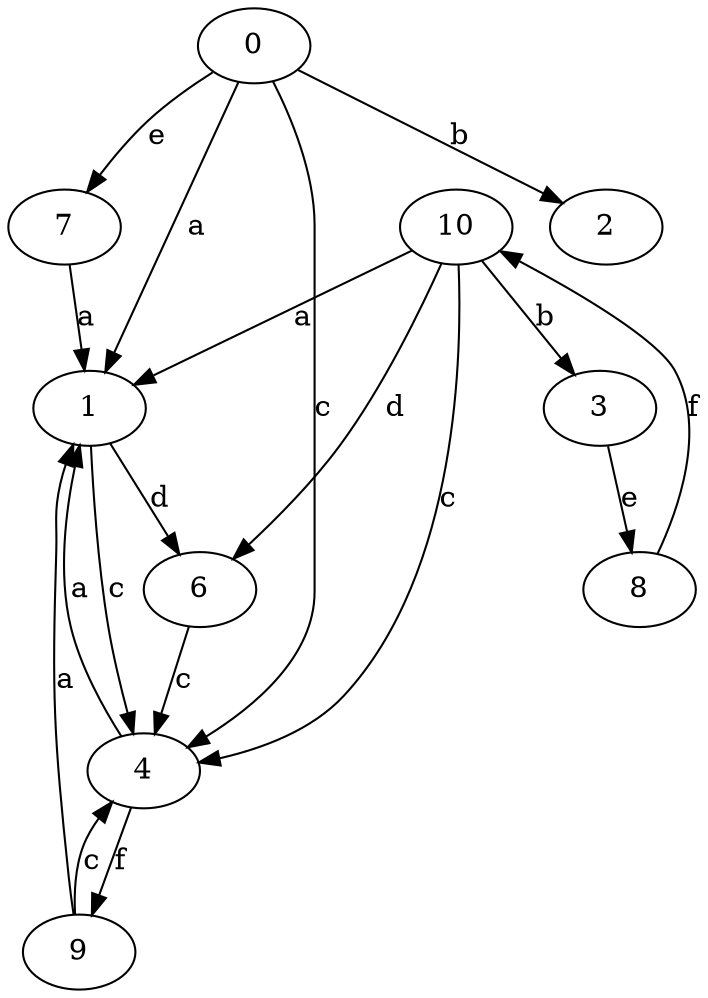strict digraph  {
1;
2;
3;
4;
6;
7;
8;
0;
9;
10;
1 -> 4  [label=c];
1 -> 6  [label=d];
3 -> 8  [label=e];
4 -> 1  [label=a];
4 -> 9  [label=f];
6 -> 4  [label=c];
7 -> 1  [label=a];
8 -> 10  [label=f];
0 -> 1  [label=a];
0 -> 2  [label=b];
0 -> 4  [label=c];
0 -> 7  [label=e];
9 -> 1  [label=a];
9 -> 4  [label=c];
10 -> 1  [label=a];
10 -> 3  [label=b];
10 -> 4  [label=c];
10 -> 6  [label=d];
}
